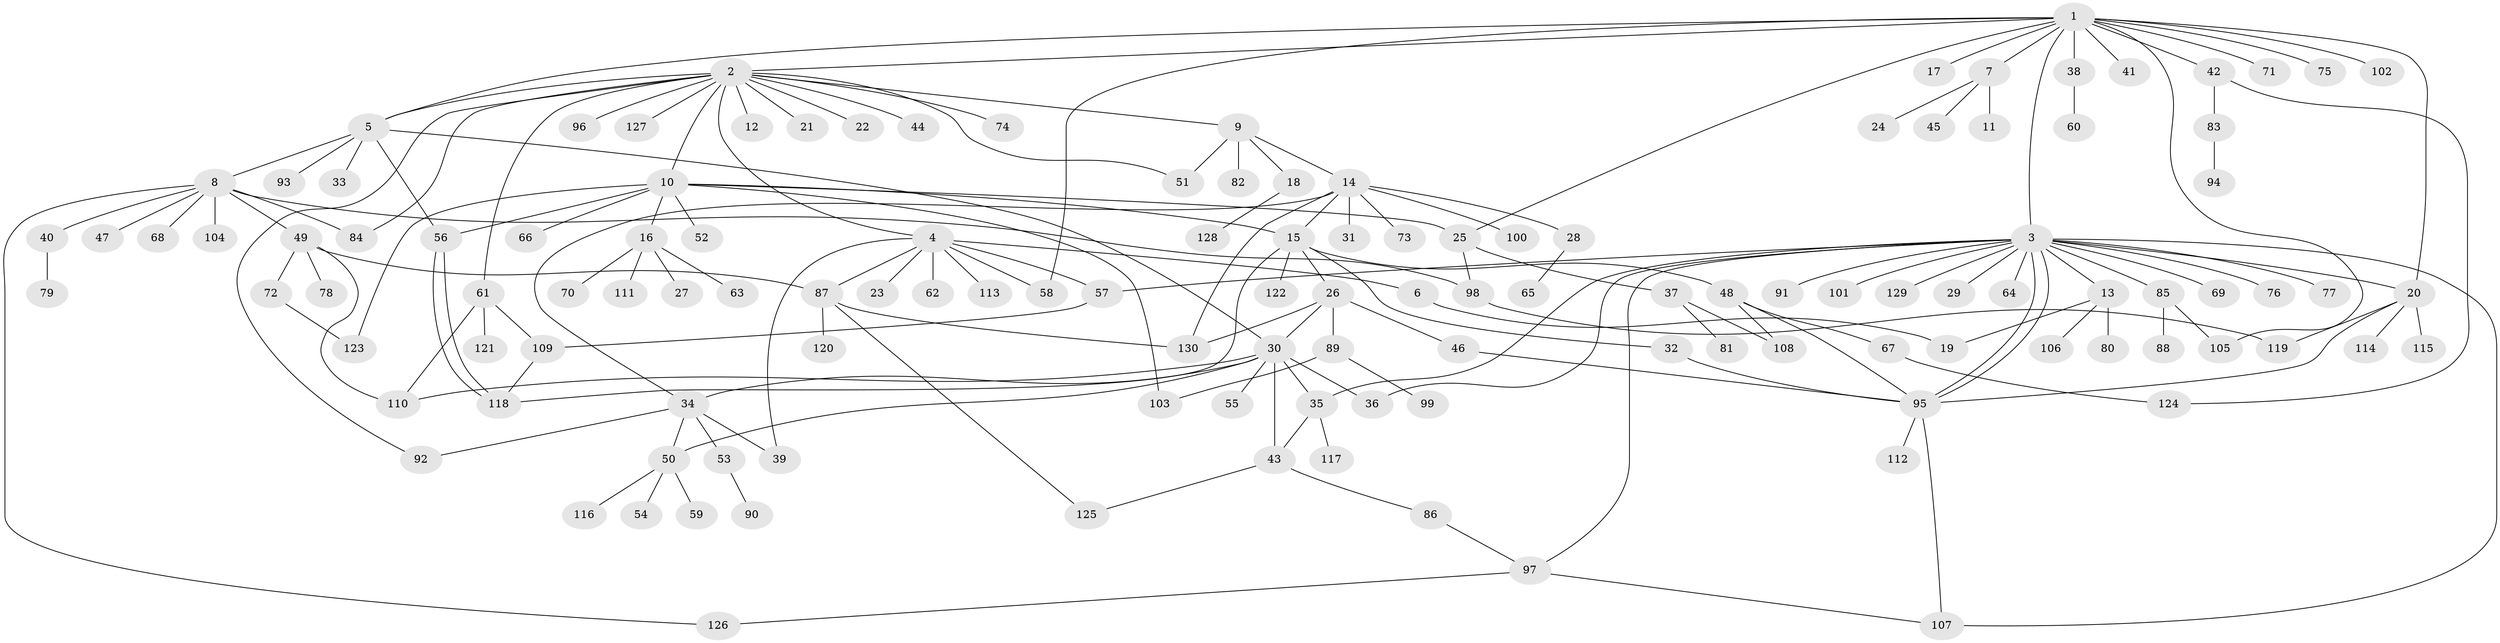 // coarse degree distribution, {1: 0.4146341463414634, 12: 0.07317073170731707, 2: 0.1951219512195122, 5: 0.0975609756097561, 6: 0.07317073170731707, 9: 0.024390243902439025, 8: 0.04878048780487805, 7: 0.04878048780487805, 4: 0.024390243902439025}
// Generated by graph-tools (version 1.1) at 2025/36/03/04/25 23:36:49]
// undirected, 130 vertices, 173 edges
graph export_dot {
  node [color=gray90,style=filled];
  1;
  2;
  3;
  4;
  5;
  6;
  7;
  8;
  9;
  10;
  11;
  12;
  13;
  14;
  15;
  16;
  17;
  18;
  19;
  20;
  21;
  22;
  23;
  24;
  25;
  26;
  27;
  28;
  29;
  30;
  31;
  32;
  33;
  34;
  35;
  36;
  37;
  38;
  39;
  40;
  41;
  42;
  43;
  44;
  45;
  46;
  47;
  48;
  49;
  50;
  51;
  52;
  53;
  54;
  55;
  56;
  57;
  58;
  59;
  60;
  61;
  62;
  63;
  64;
  65;
  66;
  67;
  68;
  69;
  70;
  71;
  72;
  73;
  74;
  75;
  76;
  77;
  78;
  79;
  80;
  81;
  82;
  83;
  84;
  85;
  86;
  87;
  88;
  89;
  90;
  91;
  92;
  93;
  94;
  95;
  96;
  97;
  98;
  99;
  100;
  101;
  102;
  103;
  104;
  105;
  106;
  107;
  108;
  109;
  110;
  111;
  112;
  113;
  114;
  115;
  116;
  117;
  118;
  119;
  120;
  121;
  122;
  123;
  124;
  125;
  126;
  127;
  128;
  129;
  130;
  1 -- 2;
  1 -- 3;
  1 -- 5;
  1 -- 7;
  1 -- 17;
  1 -- 20;
  1 -- 25;
  1 -- 38;
  1 -- 41;
  1 -- 42;
  1 -- 58;
  1 -- 71;
  1 -- 75;
  1 -- 102;
  1 -- 105;
  2 -- 4;
  2 -- 5;
  2 -- 9;
  2 -- 10;
  2 -- 12;
  2 -- 21;
  2 -- 22;
  2 -- 44;
  2 -- 51;
  2 -- 61;
  2 -- 74;
  2 -- 84;
  2 -- 92;
  2 -- 96;
  2 -- 127;
  3 -- 13;
  3 -- 20;
  3 -- 29;
  3 -- 35;
  3 -- 36;
  3 -- 57;
  3 -- 64;
  3 -- 69;
  3 -- 76;
  3 -- 77;
  3 -- 85;
  3 -- 91;
  3 -- 95;
  3 -- 95;
  3 -- 97;
  3 -- 101;
  3 -- 107;
  3 -- 129;
  4 -- 6;
  4 -- 23;
  4 -- 39;
  4 -- 57;
  4 -- 58;
  4 -- 62;
  4 -- 87;
  4 -- 113;
  5 -- 8;
  5 -- 30;
  5 -- 33;
  5 -- 56;
  5 -- 93;
  6 -- 19;
  7 -- 11;
  7 -- 24;
  7 -- 45;
  8 -- 40;
  8 -- 47;
  8 -- 49;
  8 -- 68;
  8 -- 84;
  8 -- 98;
  8 -- 104;
  8 -- 126;
  9 -- 14;
  9 -- 18;
  9 -- 51;
  9 -- 82;
  10 -- 15;
  10 -- 16;
  10 -- 25;
  10 -- 52;
  10 -- 56;
  10 -- 66;
  10 -- 103;
  10 -- 123;
  13 -- 19;
  13 -- 80;
  13 -- 106;
  14 -- 15;
  14 -- 28;
  14 -- 31;
  14 -- 34;
  14 -- 73;
  14 -- 100;
  14 -- 130;
  15 -- 26;
  15 -- 32;
  15 -- 48;
  15 -- 118;
  15 -- 122;
  16 -- 27;
  16 -- 63;
  16 -- 70;
  16 -- 111;
  18 -- 128;
  20 -- 95;
  20 -- 114;
  20 -- 115;
  20 -- 119;
  25 -- 37;
  25 -- 98;
  26 -- 30;
  26 -- 46;
  26 -- 89;
  26 -- 130;
  28 -- 65;
  30 -- 34;
  30 -- 35;
  30 -- 36;
  30 -- 43;
  30 -- 50;
  30 -- 55;
  30 -- 110;
  32 -- 95;
  34 -- 39;
  34 -- 50;
  34 -- 53;
  34 -- 92;
  35 -- 43;
  35 -- 117;
  37 -- 81;
  37 -- 108;
  38 -- 60;
  40 -- 79;
  42 -- 83;
  42 -- 124;
  43 -- 86;
  43 -- 125;
  46 -- 95;
  48 -- 67;
  48 -- 95;
  48 -- 108;
  49 -- 72;
  49 -- 78;
  49 -- 87;
  49 -- 110;
  50 -- 54;
  50 -- 59;
  50 -- 116;
  53 -- 90;
  56 -- 118;
  56 -- 118;
  57 -- 109;
  61 -- 109;
  61 -- 110;
  61 -- 121;
  67 -- 124;
  72 -- 123;
  83 -- 94;
  85 -- 88;
  85 -- 105;
  86 -- 97;
  87 -- 120;
  87 -- 125;
  87 -- 130;
  89 -- 99;
  89 -- 103;
  95 -- 107;
  95 -- 112;
  97 -- 107;
  97 -- 126;
  98 -- 119;
  109 -- 118;
}
